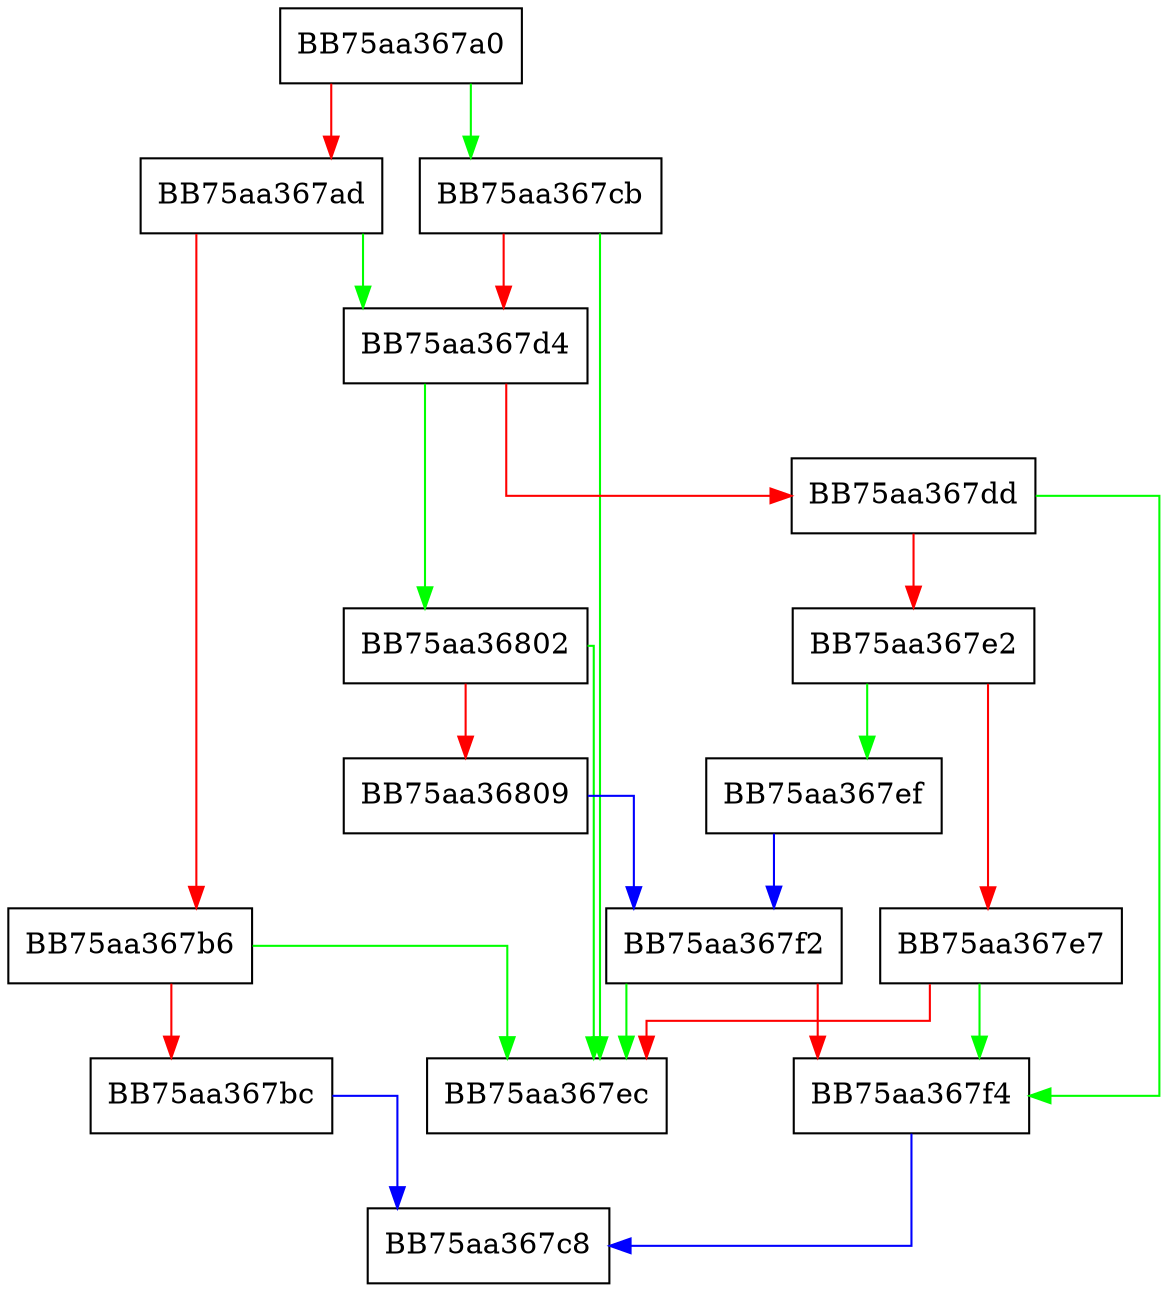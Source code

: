 digraph match_start_line {
  node [shape="box"];
  graph [splines=ortho];
  BB75aa367a0 -> BB75aa367cb [color="green"];
  BB75aa367a0 -> BB75aa367ad [color="red"];
  BB75aa367ad -> BB75aa367d4 [color="green"];
  BB75aa367ad -> BB75aa367b6 [color="red"];
  BB75aa367b6 -> BB75aa367ec [color="green"];
  BB75aa367b6 -> BB75aa367bc [color="red"];
  BB75aa367bc -> BB75aa367c8 [color="blue"];
  BB75aa367cb -> BB75aa367ec [color="green"];
  BB75aa367cb -> BB75aa367d4 [color="red"];
  BB75aa367d4 -> BB75aa36802 [color="green"];
  BB75aa367d4 -> BB75aa367dd [color="red"];
  BB75aa367dd -> BB75aa367f4 [color="green"];
  BB75aa367dd -> BB75aa367e2 [color="red"];
  BB75aa367e2 -> BB75aa367ef [color="green"];
  BB75aa367e2 -> BB75aa367e7 [color="red"];
  BB75aa367e7 -> BB75aa367f4 [color="green"];
  BB75aa367e7 -> BB75aa367ec [color="red"];
  BB75aa367ef -> BB75aa367f2 [color="blue"];
  BB75aa367f2 -> BB75aa367ec [color="green"];
  BB75aa367f2 -> BB75aa367f4 [color="red"];
  BB75aa367f4 -> BB75aa367c8 [color="blue"];
  BB75aa36802 -> BB75aa367ec [color="green"];
  BB75aa36802 -> BB75aa36809 [color="red"];
  BB75aa36809 -> BB75aa367f2 [color="blue"];
}